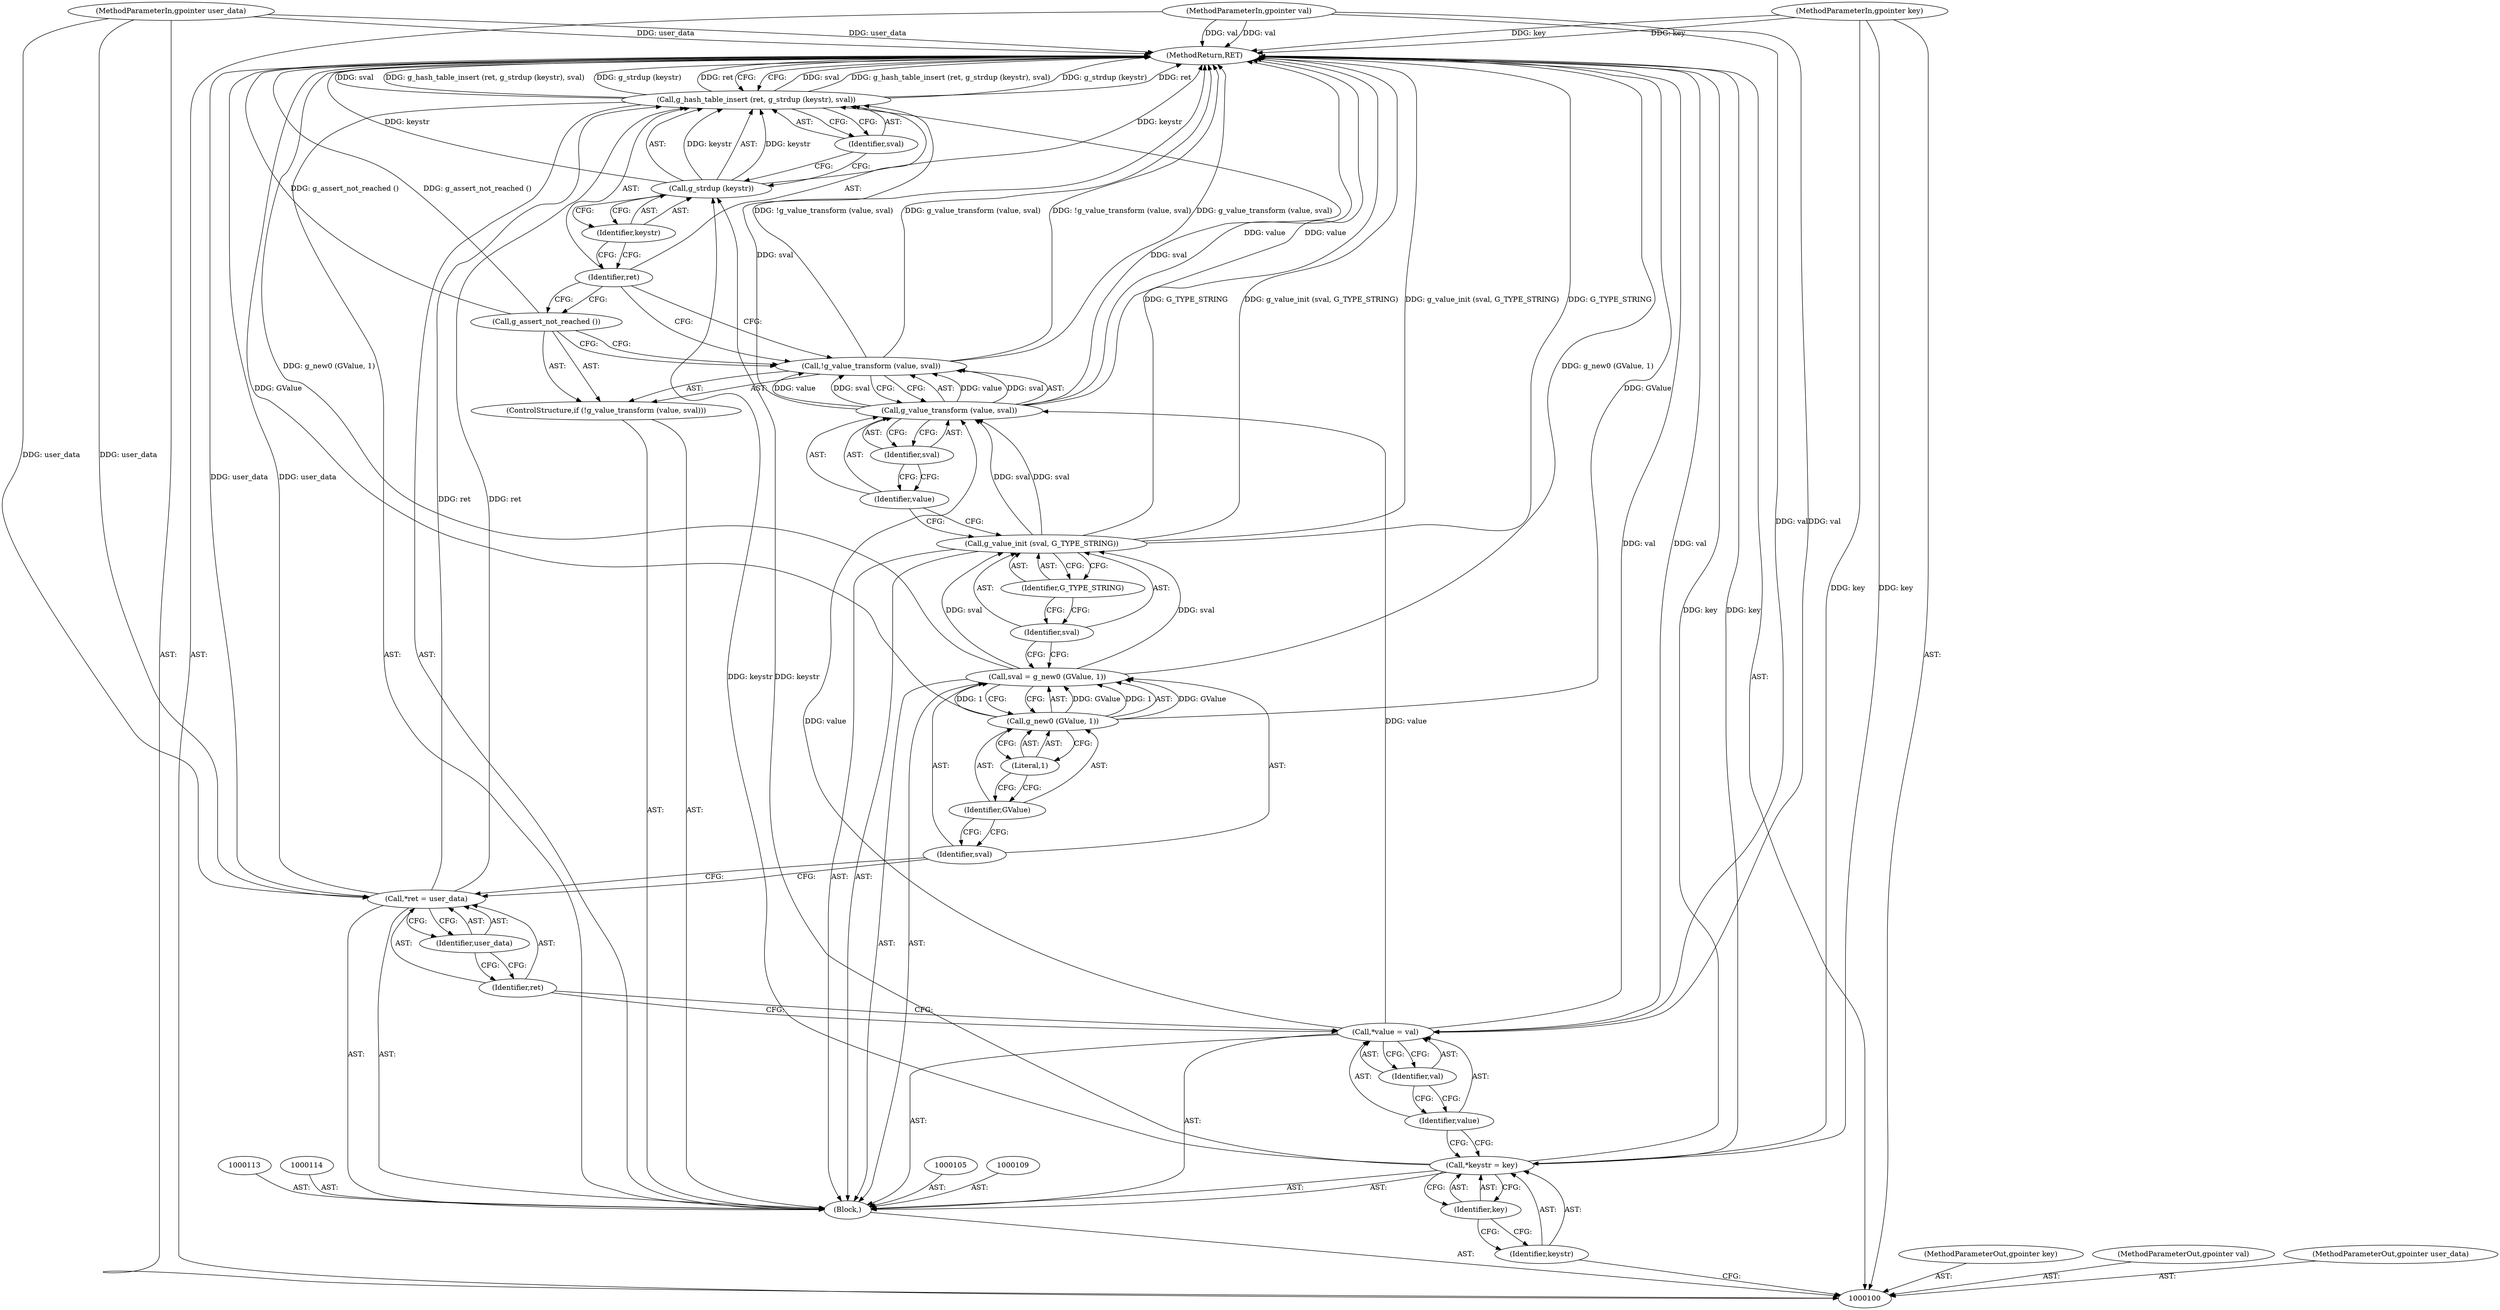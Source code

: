 digraph "1_dbus_9a6bce9b615abca6068348c1606ba8eaf13d9ae0_4" {
"1000137" [label="(MethodReturn,RET)"];
"1000101" [label="(MethodParameterIn,gpointer key)"];
"1000184" [label="(MethodParameterOut,gpointer key)"];
"1000102" [label="(MethodParameterIn,gpointer val)"];
"1000185" [label="(MethodParameterOut,gpointer val)"];
"1000103" [label="(MethodParameterIn,gpointer user_data)"];
"1000186" [label="(MethodParameterOut,gpointer user_data)"];
"1000131" [label="(Call,g_assert_not_reached ())"];
"1000132" [label="(Call,g_hash_table_insert (ret, g_strdup (keystr), sval))"];
"1000133" [label="(Identifier,ret)"];
"1000134" [label="(Call,g_strdup (keystr))"];
"1000135" [label="(Identifier,keystr)"];
"1000136" [label="(Identifier,sval)"];
"1000104" [label="(Block,)"];
"1000106" [label="(Call,*keystr = key)"];
"1000107" [label="(Identifier,keystr)"];
"1000108" [label="(Identifier,key)"];
"1000110" [label="(Call,*value = val)"];
"1000111" [label="(Identifier,value)"];
"1000112" [label="(Identifier,val)"];
"1000115" [label="(Call,*ret = user_data)"];
"1000116" [label="(Identifier,ret)"];
"1000117" [label="(Identifier,user_data)"];
"1000121" [label="(Identifier,GValue)"];
"1000118" [label="(Call,sval = g_new0 (GValue, 1))"];
"1000119" [label="(Identifier,sval)"];
"1000122" [label="(Literal,1)"];
"1000120" [label="(Call,g_new0 (GValue, 1))"];
"1000124" [label="(Identifier,sval)"];
"1000123" [label="(Call,g_value_init (sval, G_TYPE_STRING))"];
"1000125" [label="(Identifier,G_TYPE_STRING)"];
"1000126" [label="(ControlStructure,if (!g_value_transform (value, sval)))"];
"1000129" [label="(Identifier,value)"];
"1000130" [label="(Identifier,sval)"];
"1000127" [label="(Call,!g_value_transform (value, sval))"];
"1000128" [label="(Call,g_value_transform (value, sval))"];
"1000137" -> "1000100"  [label="AST: "];
"1000137" -> "1000132"  [label="CFG: "];
"1000115" -> "1000137"  [label="DDG: user_data"];
"1000123" -> "1000137"  [label="DDG: G_TYPE_STRING"];
"1000123" -> "1000137"  [label="DDG: g_value_init (sval, G_TYPE_STRING)"];
"1000106" -> "1000137"  [label="DDG: key"];
"1000127" -> "1000137"  [label="DDG: !g_value_transform (value, sval)"];
"1000127" -> "1000137"  [label="DDG: g_value_transform (value, sval)"];
"1000132" -> "1000137"  [label="DDG: sval"];
"1000132" -> "1000137"  [label="DDG: g_hash_table_insert (ret, g_strdup (keystr), sval)"];
"1000132" -> "1000137"  [label="DDG: g_strdup (keystr)"];
"1000132" -> "1000137"  [label="DDG: ret"];
"1000131" -> "1000137"  [label="DDG: g_assert_not_reached ()"];
"1000128" -> "1000137"  [label="DDG: value"];
"1000103" -> "1000137"  [label="DDG: user_data"];
"1000120" -> "1000137"  [label="DDG: GValue"];
"1000102" -> "1000137"  [label="DDG: val"];
"1000110" -> "1000137"  [label="DDG: val"];
"1000134" -> "1000137"  [label="DDG: keystr"];
"1000101" -> "1000137"  [label="DDG: key"];
"1000118" -> "1000137"  [label="DDG: g_new0 (GValue, 1)"];
"1000101" -> "1000100"  [label="AST: "];
"1000101" -> "1000137"  [label="DDG: key"];
"1000101" -> "1000106"  [label="DDG: key"];
"1000184" -> "1000100"  [label="AST: "];
"1000102" -> "1000100"  [label="AST: "];
"1000102" -> "1000137"  [label="DDG: val"];
"1000102" -> "1000110"  [label="DDG: val"];
"1000185" -> "1000100"  [label="AST: "];
"1000103" -> "1000100"  [label="AST: "];
"1000103" -> "1000137"  [label="DDG: user_data"];
"1000103" -> "1000115"  [label="DDG: user_data"];
"1000186" -> "1000100"  [label="AST: "];
"1000131" -> "1000126"  [label="AST: "];
"1000131" -> "1000127"  [label="CFG: "];
"1000133" -> "1000131"  [label="CFG: "];
"1000131" -> "1000137"  [label="DDG: g_assert_not_reached ()"];
"1000132" -> "1000104"  [label="AST: "];
"1000132" -> "1000136"  [label="CFG: "];
"1000133" -> "1000132"  [label="AST: "];
"1000134" -> "1000132"  [label="AST: "];
"1000136" -> "1000132"  [label="AST: "];
"1000137" -> "1000132"  [label="CFG: "];
"1000132" -> "1000137"  [label="DDG: sval"];
"1000132" -> "1000137"  [label="DDG: g_hash_table_insert (ret, g_strdup (keystr), sval)"];
"1000132" -> "1000137"  [label="DDG: g_strdup (keystr)"];
"1000132" -> "1000137"  [label="DDG: ret"];
"1000115" -> "1000132"  [label="DDG: ret"];
"1000134" -> "1000132"  [label="DDG: keystr"];
"1000128" -> "1000132"  [label="DDG: sval"];
"1000133" -> "1000132"  [label="AST: "];
"1000133" -> "1000131"  [label="CFG: "];
"1000133" -> "1000127"  [label="CFG: "];
"1000135" -> "1000133"  [label="CFG: "];
"1000134" -> "1000132"  [label="AST: "];
"1000134" -> "1000135"  [label="CFG: "];
"1000135" -> "1000134"  [label="AST: "];
"1000136" -> "1000134"  [label="CFG: "];
"1000134" -> "1000137"  [label="DDG: keystr"];
"1000134" -> "1000132"  [label="DDG: keystr"];
"1000106" -> "1000134"  [label="DDG: keystr"];
"1000135" -> "1000134"  [label="AST: "];
"1000135" -> "1000133"  [label="CFG: "];
"1000134" -> "1000135"  [label="CFG: "];
"1000136" -> "1000132"  [label="AST: "];
"1000136" -> "1000134"  [label="CFG: "];
"1000132" -> "1000136"  [label="CFG: "];
"1000104" -> "1000100"  [label="AST: "];
"1000105" -> "1000104"  [label="AST: "];
"1000106" -> "1000104"  [label="AST: "];
"1000109" -> "1000104"  [label="AST: "];
"1000110" -> "1000104"  [label="AST: "];
"1000113" -> "1000104"  [label="AST: "];
"1000114" -> "1000104"  [label="AST: "];
"1000115" -> "1000104"  [label="AST: "];
"1000118" -> "1000104"  [label="AST: "];
"1000123" -> "1000104"  [label="AST: "];
"1000126" -> "1000104"  [label="AST: "];
"1000132" -> "1000104"  [label="AST: "];
"1000106" -> "1000104"  [label="AST: "];
"1000106" -> "1000108"  [label="CFG: "];
"1000107" -> "1000106"  [label="AST: "];
"1000108" -> "1000106"  [label="AST: "];
"1000111" -> "1000106"  [label="CFG: "];
"1000106" -> "1000137"  [label="DDG: key"];
"1000101" -> "1000106"  [label="DDG: key"];
"1000106" -> "1000134"  [label="DDG: keystr"];
"1000107" -> "1000106"  [label="AST: "];
"1000107" -> "1000100"  [label="CFG: "];
"1000108" -> "1000107"  [label="CFG: "];
"1000108" -> "1000106"  [label="AST: "];
"1000108" -> "1000107"  [label="CFG: "];
"1000106" -> "1000108"  [label="CFG: "];
"1000110" -> "1000104"  [label="AST: "];
"1000110" -> "1000112"  [label="CFG: "];
"1000111" -> "1000110"  [label="AST: "];
"1000112" -> "1000110"  [label="AST: "];
"1000116" -> "1000110"  [label="CFG: "];
"1000110" -> "1000137"  [label="DDG: val"];
"1000102" -> "1000110"  [label="DDG: val"];
"1000110" -> "1000128"  [label="DDG: value"];
"1000111" -> "1000110"  [label="AST: "];
"1000111" -> "1000106"  [label="CFG: "];
"1000112" -> "1000111"  [label="CFG: "];
"1000112" -> "1000110"  [label="AST: "];
"1000112" -> "1000111"  [label="CFG: "];
"1000110" -> "1000112"  [label="CFG: "];
"1000115" -> "1000104"  [label="AST: "];
"1000115" -> "1000117"  [label="CFG: "];
"1000116" -> "1000115"  [label="AST: "];
"1000117" -> "1000115"  [label="AST: "];
"1000119" -> "1000115"  [label="CFG: "];
"1000115" -> "1000137"  [label="DDG: user_data"];
"1000103" -> "1000115"  [label="DDG: user_data"];
"1000115" -> "1000132"  [label="DDG: ret"];
"1000116" -> "1000115"  [label="AST: "];
"1000116" -> "1000110"  [label="CFG: "];
"1000117" -> "1000116"  [label="CFG: "];
"1000117" -> "1000115"  [label="AST: "];
"1000117" -> "1000116"  [label="CFG: "];
"1000115" -> "1000117"  [label="CFG: "];
"1000121" -> "1000120"  [label="AST: "];
"1000121" -> "1000119"  [label="CFG: "];
"1000122" -> "1000121"  [label="CFG: "];
"1000118" -> "1000104"  [label="AST: "];
"1000118" -> "1000120"  [label="CFG: "];
"1000119" -> "1000118"  [label="AST: "];
"1000120" -> "1000118"  [label="AST: "];
"1000124" -> "1000118"  [label="CFG: "];
"1000118" -> "1000137"  [label="DDG: g_new0 (GValue, 1)"];
"1000120" -> "1000118"  [label="DDG: GValue"];
"1000120" -> "1000118"  [label="DDG: 1"];
"1000118" -> "1000123"  [label="DDG: sval"];
"1000119" -> "1000118"  [label="AST: "];
"1000119" -> "1000115"  [label="CFG: "];
"1000121" -> "1000119"  [label="CFG: "];
"1000122" -> "1000120"  [label="AST: "];
"1000122" -> "1000121"  [label="CFG: "];
"1000120" -> "1000122"  [label="CFG: "];
"1000120" -> "1000118"  [label="AST: "];
"1000120" -> "1000122"  [label="CFG: "];
"1000121" -> "1000120"  [label="AST: "];
"1000122" -> "1000120"  [label="AST: "];
"1000118" -> "1000120"  [label="CFG: "];
"1000120" -> "1000137"  [label="DDG: GValue"];
"1000120" -> "1000118"  [label="DDG: GValue"];
"1000120" -> "1000118"  [label="DDG: 1"];
"1000124" -> "1000123"  [label="AST: "];
"1000124" -> "1000118"  [label="CFG: "];
"1000125" -> "1000124"  [label="CFG: "];
"1000123" -> "1000104"  [label="AST: "];
"1000123" -> "1000125"  [label="CFG: "];
"1000124" -> "1000123"  [label="AST: "];
"1000125" -> "1000123"  [label="AST: "];
"1000129" -> "1000123"  [label="CFG: "];
"1000123" -> "1000137"  [label="DDG: G_TYPE_STRING"];
"1000123" -> "1000137"  [label="DDG: g_value_init (sval, G_TYPE_STRING)"];
"1000118" -> "1000123"  [label="DDG: sval"];
"1000123" -> "1000128"  [label="DDG: sval"];
"1000125" -> "1000123"  [label="AST: "];
"1000125" -> "1000124"  [label="CFG: "];
"1000123" -> "1000125"  [label="CFG: "];
"1000126" -> "1000104"  [label="AST: "];
"1000127" -> "1000126"  [label="AST: "];
"1000131" -> "1000126"  [label="AST: "];
"1000129" -> "1000128"  [label="AST: "];
"1000129" -> "1000123"  [label="CFG: "];
"1000130" -> "1000129"  [label="CFG: "];
"1000130" -> "1000128"  [label="AST: "];
"1000130" -> "1000129"  [label="CFG: "];
"1000128" -> "1000130"  [label="CFG: "];
"1000127" -> "1000126"  [label="AST: "];
"1000127" -> "1000128"  [label="CFG: "];
"1000128" -> "1000127"  [label="AST: "];
"1000131" -> "1000127"  [label="CFG: "];
"1000133" -> "1000127"  [label="CFG: "];
"1000127" -> "1000137"  [label="DDG: !g_value_transform (value, sval)"];
"1000127" -> "1000137"  [label="DDG: g_value_transform (value, sval)"];
"1000128" -> "1000127"  [label="DDG: value"];
"1000128" -> "1000127"  [label="DDG: sval"];
"1000128" -> "1000127"  [label="AST: "];
"1000128" -> "1000130"  [label="CFG: "];
"1000129" -> "1000128"  [label="AST: "];
"1000130" -> "1000128"  [label="AST: "];
"1000127" -> "1000128"  [label="CFG: "];
"1000128" -> "1000137"  [label="DDG: value"];
"1000128" -> "1000127"  [label="DDG: value"];
"1000128" -> "1000127"  [label="DDG: sval"];
"1000110" -> "1000128"  [label="DDG: value"];
"1000123" -> "1000128"  [label="DDG: sval"];
"1000128" -> "1000132"  [label="DDG: sval"];
}
